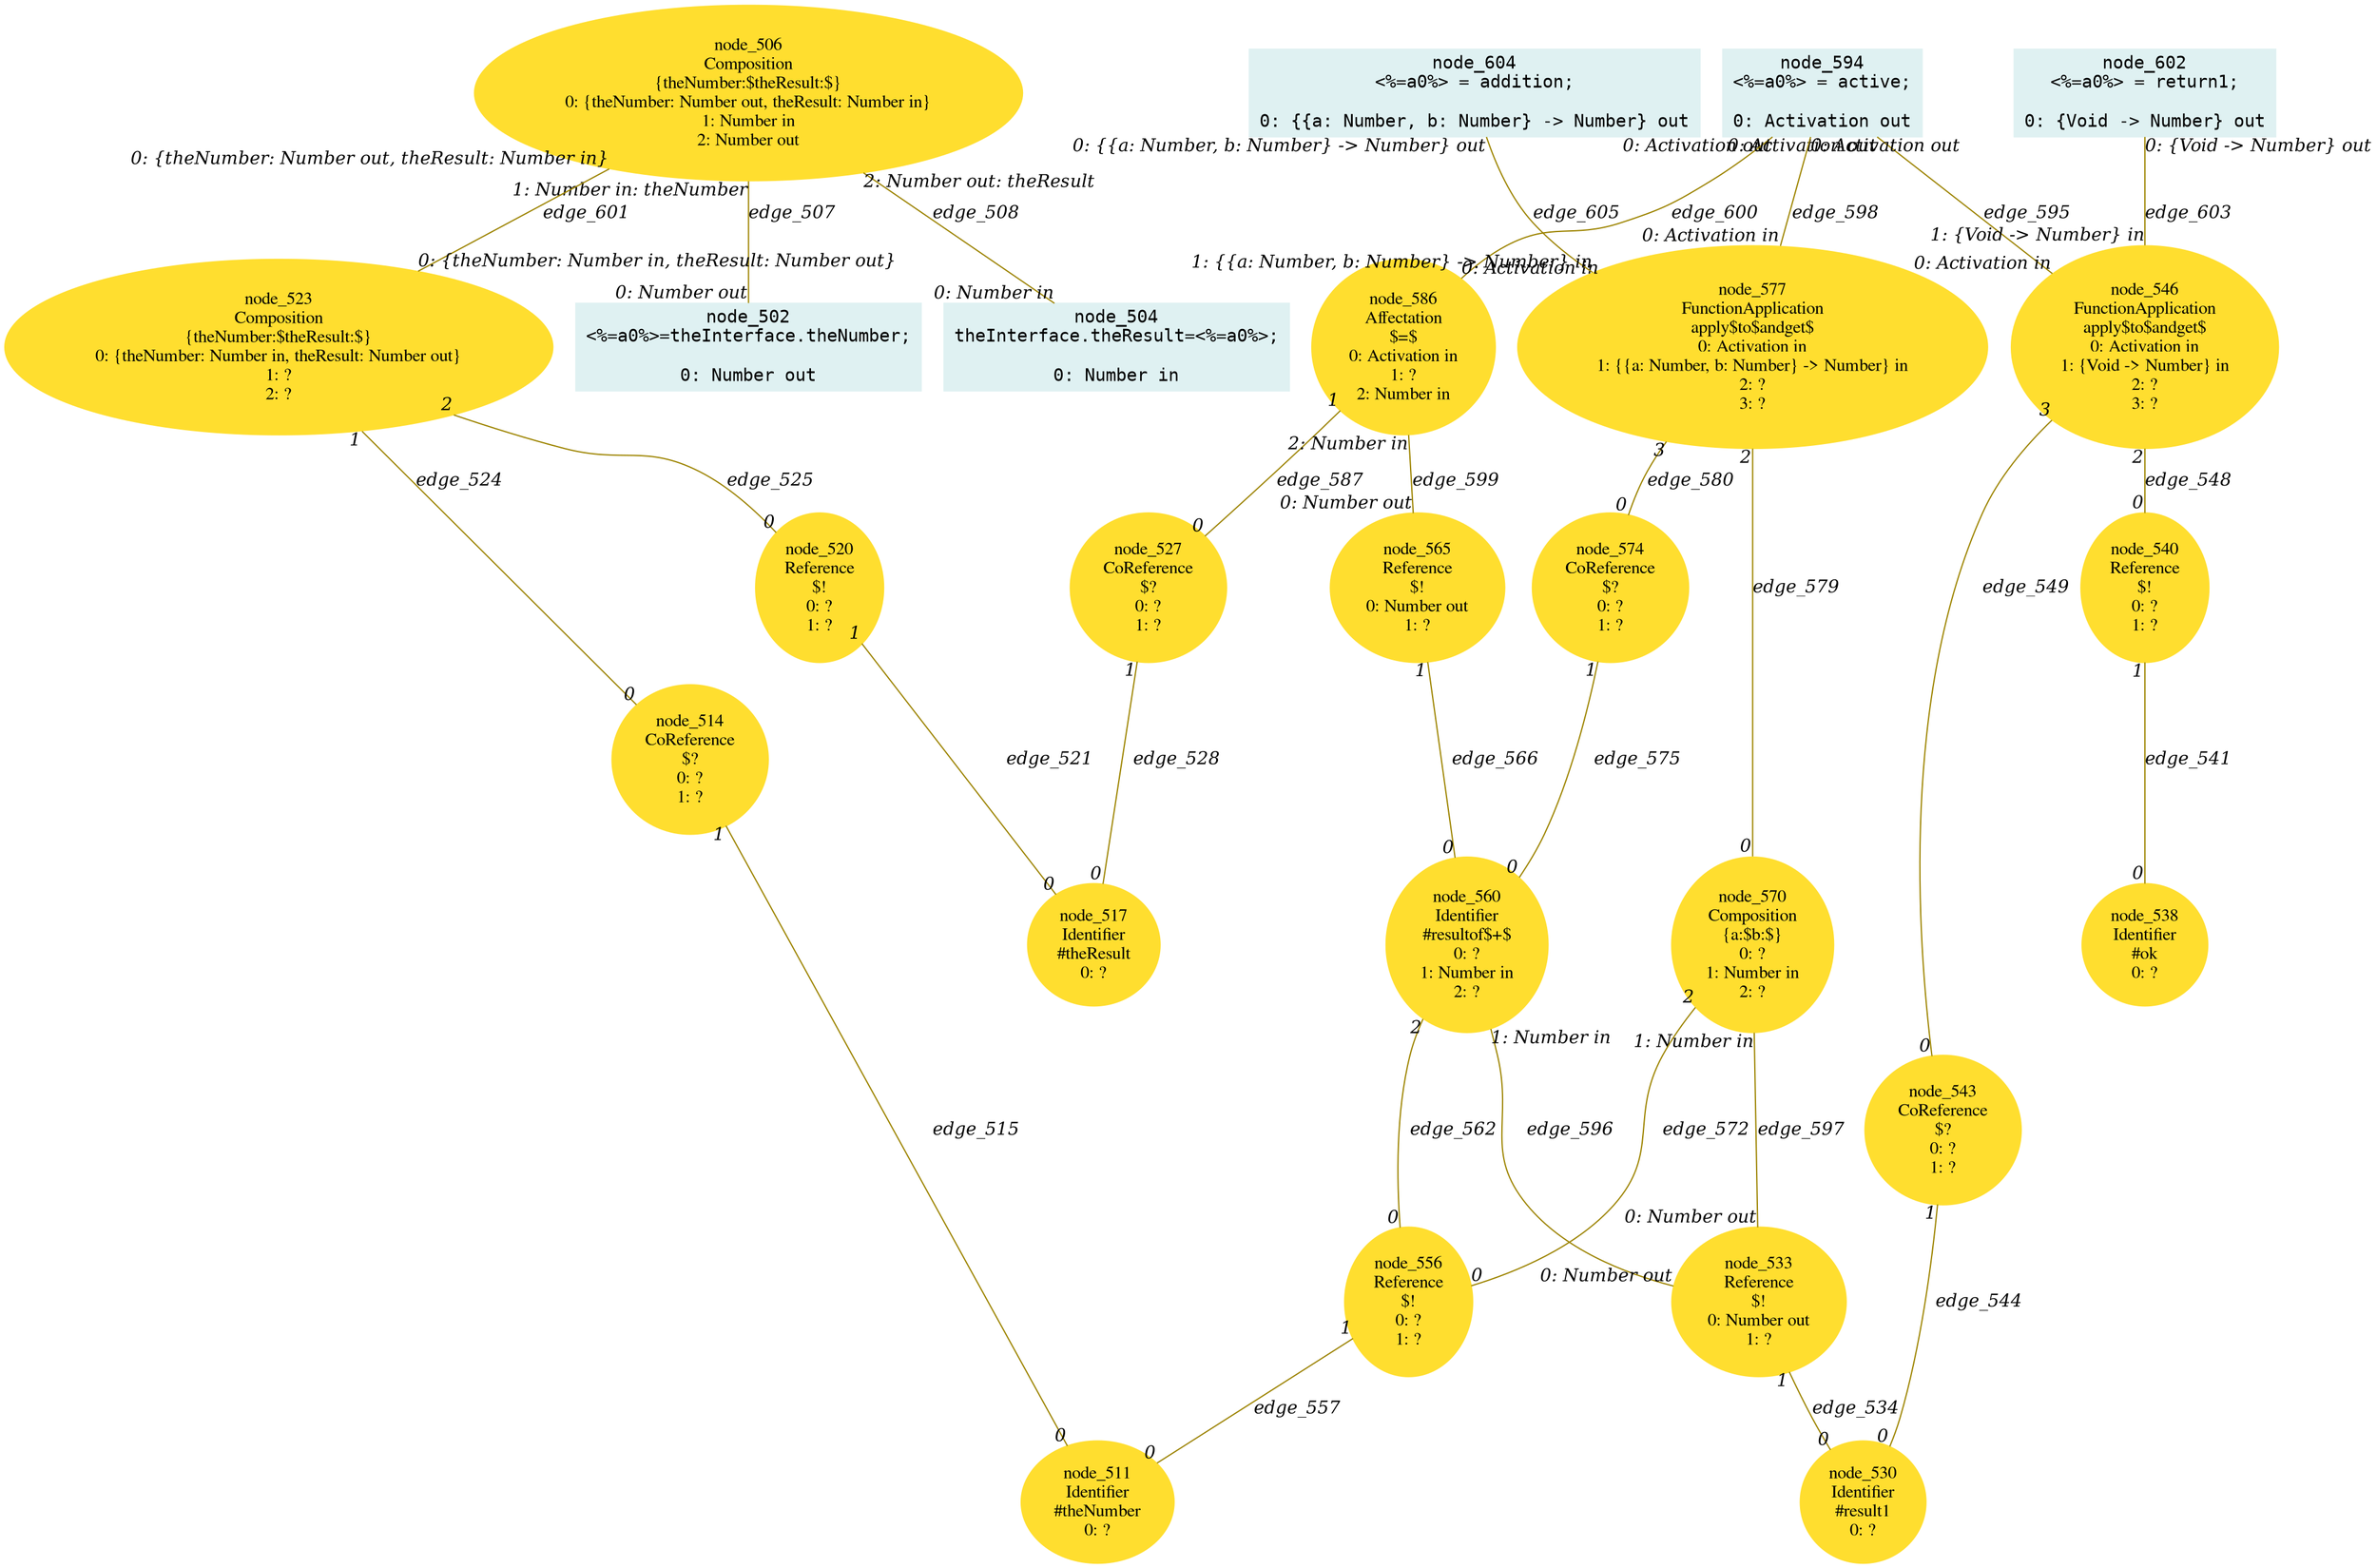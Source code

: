 digraph g{node_502 [shape="box", style="filled", color="#dff1f2", fontname="Courier", label="node_502
<%=a0%>=theInterface.theNumber;

0: Number out" ]
node_504 [shape="box", style="filled", color="#dff1f2", fontname="Courier", label="node_504
theInterface.theResult=<%=a0%>;

0: Number in" ]
node_506 [shape="ellipse", style="filled", color="#ffde2f", fontname="Times", label="node_506
Composition
{theNumber:$theResult:$}
0: {theNumber: Number out, theResult: Number in}
1: Number in
2: Number out" ]
node_511 [shape="ellipse", style="filled", color="#ffde2f", fontname="Times", label="node_511
Identifier
#theNumber
0: ?" ]
node_514 [shape="ellipse", style="filled", color="#ffde2f", fontname="Times", label="node_514
CoReference
$?
0: ?
1: ?" ]
node_517 [shape="ellipse", style="filled", color="#ffde2f", fontname="Times", label="node_517
Identifier
#theResult
0: ?" ]
node_520 [shape="ellipse", style="filled", color="#ffde2f", fontname="Times", label="node_520
Reference
$!
0: ?
1: ?" ]
node_523 [shape="ellipse", style="filled", color="#ffde2f", fontname="Times", label="node_523
Composition
{theNumber:$theResult:$}
0: {theNumber: Number in, theResult: Number out}
1: ?
2: ?" ]
node_527 [shape="ellipse", style="filled", color="#ffde2f", fontname="Times", label="node_527
CoReference
$?
0: ?
1: ?" ]
node_530 [shape="ellipse", style="filled", color="#ffde2f", fontname="Times", label="node_530
Identifier
#result1
0: ?" ]
node_533 [shape="ellipse", style="filled", color="#ffde2f", fontname="Times", label="node_533
Reference
$!
0: Number out
1: ?" ]
node_538 [shape="ellipse", style="filled", color="#ffde2f", fontname="Times", label="node_538
Identifier
#ok
0: ?" ]
node_540 [shape="ellipse", style="filled", color="#ffde2f", fontname="Times", label="node_540
Reference
$!
0: ?
1: ?" ]
node_543 [shape="ellipse", style="filled", color="#ffde2f", fontname="Times", label="node_543
CoReference
$?
0: ?
1: ?" ]
node_546 [shape="ellipse", style="filled", color="#ffde2f", fontname="Times", label="node_546
FunctionApplication
apply$to$andget$
0: Activation in
1: {Void -> Number} in
2: ?
3: ?" ]
node_556 [shape="ellipse", style="filled", color="#ffde2f", fontname="Times", label="node_556
Reference
$!
0: ?
1: ?" ]
node_560 [shape="ellipse", style="filled", color="#ffde2f", fontname="Times", label="node_560
Identifier
#resultof$+$
0: ?
1: Number in
2: ?" ]
node_565 [shape="ellipse", style="filled", color="#ffde2f", fontname="Times", label="node_565
Reference
$!
0: Number out
1: ?" ]
node_570 [shape="ellipse", style="filled", color="#ffde2f", fontname="Times", label="node_570
Composition
{a:$b:$}
0: ?
1: Number in
2: ?" ]
node_574 [shape="ellipse", style="filled", color="#ffde2f", fontname="Times", label="node_574
CoReference
$?
0: ?
1: ?" ]
node_577 [shape="ellipse", style="filled", color="#ffde2f", fontname="Times", label="node_577
FunctionApplication
apply$to$andget$
0: Activation in
1: {{a: Number, b: Number} -> Number} in
2: ?
3: ?" ]
node_586 [shape="ellipse", style="filled", color="#ffde2f", fontname="Times", label="node_586
Affectation
$=$
0: Activation in
1: ?
2: Number in" ]
node_594 [shape="box", style="filled", color="#dff1f2", fontname="Courier", label="node_594
<%=a0%> = active;

0: Activation out" ]
node_602 [shape="box", style="filled", color="#dff1f2", fontname="Courier", label="node_602
<%=a0%> = return1;

0: {Void -> Number} out" ]
node_604 [shape="box", style="filled", color="#dff1f2", fontname="Courier", label="node_604
<%=a0%> = addition;

0: {{a: Number, b: Number} -> Number} out" ]
node_506 -> node_502 [dir=none, arrowHead=none, fontname="Times-Italic", arrowsize=1, color="#9d8400", label="edge_507",  headlabel="0: Number out", taillabel="1: Number in: theNumber" ]
node_506 -> node_504 [dir=none, arrowHead=none, fontname="Times-Italic", arrowsize=1, color="#9d8400", label="edge_508",  headlabel="0: Number in", taillabel="2: Number out: theResult" ]
node_514 -> node_511 [dir=none, arrowHead=none, fontname="Times-Italic", arrowsize=1, color="#9d8400", label="edge_515",  headlabel="0", taillabel="1" ]
node_520 -> node_517 [dir=none, arrowHead=none, fontname="Times-Italic", arrowsize=1, color="#9d8400", label="edge_521",  headlabel="0", taillabel="1" ]
node_523 -> node_514 [dir=none, arrowHead=none, fontname="Times-Italic", arrowsize=1, color="#9d8400", label="edge_524",  headlabel="0", taillabel="1" ]
node_523 -> node_520 [dir=none, arrowHead=none, fontname="Times-Italic", arrowsize=1, color="#9d8400", label="edge_525",  headlabel="0", taillabel="2" ]
node_527 -> node_517 [dir=none, arrowHead=none, fontname="Times-Italic", arrowsize=1, color="#9d8400", label="edge_528",  headlabel="0", taillabel="1" ]
node_533 -> node_530 [dir=none, arrowHead=none, fontname="Times-Italic", arrowsize=1, color="#9d8400", label="edge_534",  headlabel="0", taillabel="1" ]
node_540 -> node_538 [dir=none, arrowHead=none, fontname="Times-Italic", arrowsize=1, color="#9d8400", label="edge_541",  headlabel="0", taillabel="1" ]
node_543 -> node_530 [dir=none, arrowHead=none, fontname="Times-Italic", arrowsize=1, color="#9d8400", label="edge_544",  headlabel="0", taillabel="1" ]
node_546 -> node_540 [dir=none, arrowHead=none, fontname="Times-Italic", arrowsize=1, color="#9d8400", label="edge_548",  headlabel="0", taillabel="2" ]
node_546 -> node_543 [dir=none, arrowHead=none, fontname="Times-Italic", arrowsize=1, color="#9d8400", label="edge_549",  headlabel="0", taillabel="3" ]
node_556 -> node_511 [dir=none, arrowHead=none, fontname="Times-Italic", arrowsize=1, color="#9d8400", label="edge_557",  headlabel="0", taillabel="1" ]
node_560 -> node_556 [dir=none, arrowHead=none, fontname="Times-Italic", arrowsize=1, color="#9d8400", label="edge_562",  headlabel="0", taillabel="2" ]
node_565 -> node_560 [dir=none, arrowHead=none, fontname="Times-Italic", arrowsize=1, color="#9d8400", label="edge_566",  headlabel="0", taillabel="1" ]
node_570 -> node_556 [dir=none, arrowHead=none, fontname="Times-Italic", arrowsize=1, color="#9d8400", label="edge_572",  headlabel="0", taillabel="2" ]
node_574 -> node_560 [dir=none, arrowHead=none, fontname="Times-Italic", arrowsize=1, color="#9d8400", label="edge_575",  headlabel="0", taillabel="1" ]
node_577 -> node_570 [dir=none, arrowHead=none, fontname="Times-Italic", arrowsize=1, color="#9d8400", label="edge_579",  headlabel="0", taillabel="2" ]
node_577 -> node_574 [dir=none, arrowHead=none, fontname="Times-Italic", arrowsize=1, color="#9d8400", label="edge_580",  headlabel="0", taillabel="3" ]
node_586 -> node_527 [dir=none, arrowHead=none, fontname="Times-Italic", arrowsize=1, color="#9d8400", label="edge_587",  headlabel="0", taillabel="1" ]
node_594 -> node_546 [dir=none, arrowHead=none, fontname="Times-Italic", arrowsize=1, color="#9d8400", label="edge_595",  headlabel="0: Activation in", taillabel="0: Activation out" ]
node_560 -> node_533 [dir=none, arrowHead=none, fontname="Times-Italic", arrowsize=1, color="#9d8400", label="edge_596",  headlabel="0: Number out", taillabel="1: Number in" ]
node_570 -> node_533 [dir=none, arrowHead=none, fontname="Times-Italic", arrowsize=1, color="#9d8400", label="edge_597",  headlabel="0: Number out", taillabel="1: Number in" ]
node_594 -> node_577 [dir=none, arrowHead=none, fontname="Times-Italic", arrowsize=1, color="#9d8400", label="edge_598",  headlabel="0: Activation in", taillabel="0: Activation out" ]
node_586 -> node_565 [dir=none, arrowHead=none, fontname="Times-Italic", arrowsize=1, color="#9d8400", label="edge_599",  headlabel="0: Number out", taillabel="2: Number in" ]
node_594 -> node_586 [dir=none, arrowHead=none, fontname="Times-Italic", arrowsize=1, color="#9d8400", label="edge_600",  headlabel="0: Activation in", taillabel="0: Activation out" ]
node_506 -> node_523 [dir=none, arrowHead=none, fontname="Times-Italic", arrowsize=1, color="#9d8400", label="edge_601",  headlabel="0: {theNumber: Number in, theResult: Number out}", taillabel="0: {theNumber: Number out, theResult: Number in}" ]
node_602 -> node_546 [dir=none, arrowHead=none, fontname="Times-Italic", arrowsize=1, color="#9d8400", label="edge_603",  headlabel="1: {Void -> Number} in", taillabel="0: {Void -> Number} out" ]
node_604 -> node_577 [dir=none, arrowHead=none, fontname="Times-Italic", arrowsize=1, color="#9d8400", label="edge_605",  headlabel="1: {{a: Number, b: Number} -> Number} in", taillabel="0: {{a: Number, b: Number} -> Number} out" ]
}